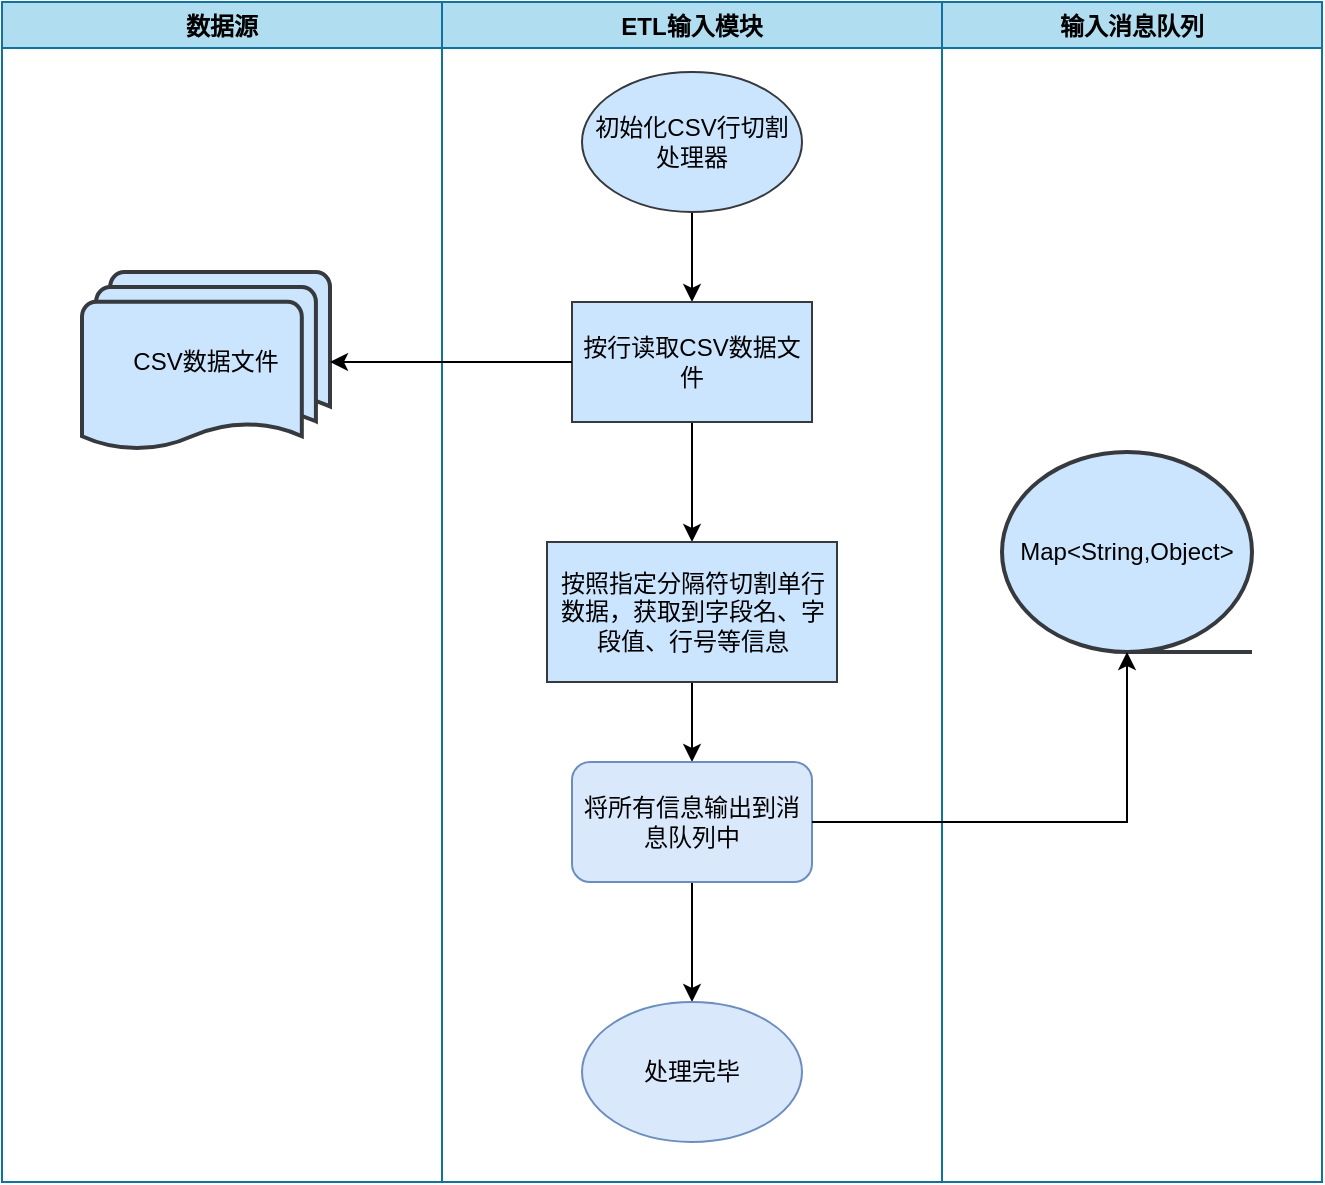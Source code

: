 <mxfile version="12.4.3" type="github" pages="2">
  <diagram id="vmj1InUa-F-kXhf0yk-W" name=" CSV行切割处理器">
    <mxGraphModel dx="1102" dy="582" grid="1" gridSize="10" guides="1" tooltips="1" connect="1" arrows="1" fold="1" page="1" pageScale="1" pageWidth="3300" pageHeight="4681" math="0" shadow="0">
      <root>
        <mxCell id="ilBS5IOzWzwJCT2fAS7X-0"/>
        <mxCell id="ilBS5IOzWzwJCT2fAS7X-1" parent="ilBS5IOzWzwJCT2fAS7X-0"/>
        <mxCell id="ilBS5IOzWzwJCT2fAS7X-18" value="数据源" style="swimlane;fillColor=#b1ddf0;strokeColor=#10739e;" vertex="1" parent="ilBS5IOzWzwJCT2fAS7X-1">
          <mxGeometry x="260" y="220" width="220" height="590" as="geometry"/>
        </mxCell>
        <mxCell id="ilBS5IOzWzwJCT2fAS7X-19" value="CSV数据文件" style="strokeWidth=2;html=1;shape=mxgraph.flowchart.multi-document;whiteSpace=wrap;fillColor=#cce5ff;strokeColor=#36393d;" vertex="1" parent="ilBS5IOzWzwJCT2fAS7X-18">
          <mxGeometry x="40" y="135" width="124" height="90" as="geometry"/>
        </mxCell>
        <mxCell id="ilBS5IOzWzwJCT2fAS7X-20" value="ETL输入模块" style="swimlane;fillColor=#b1ddf0;strokeColor=#10739e;" vertex="1" parent="ilBS5IOzWzwJCT2fAS7X-1">
          <mxGeometry x="480" y="220" width="250" height="590" as="geometry"/>
        </mxCell>
        <mxCell id="ilBS5IOzWzwJCT2fAS7X-29" style="edgeStyle=orthogonalEdgeStyle;rounded=0;orthogonalLoop=1;jettySize=auto;html=1;entryX=0.5;entryY=0;entryDx=0;entryDy=0;" edge="1" parent="ilBS5IOzWzwJCT2fAS7X-20" source="ilBS5IOzWzwJCT2fAS7X-27" target="ilBS5IOzWzwJCT2fAS7X-28">
          <mxGeometry relative="1" as="geometry"/>
        </mxCell>
        <mxCell id="ilBS5IOzWzwJCT2fAS7X-27" value="初始化CSV行切割处理器" style="ellipse;whiteSpace=wrap;html=1;fillColor=#cce5ff;strokeColor=#36393d;" vertex="1" parent="ilBS5IOzWzwJCT2fAS7X-20">
          <mxGeometry x="70" y="35" width="110" height="70" as="geometry"/>
        </mxCell>
        <mxCell id="ilBS5IOzWzwJCT2fAS7X-32" style="edgeStyle=orthogonalEdgeStyle;rounded=0;orthogonalLoop=1;jettySize=auto;html=1;entryX=0.5;entryY=0;entryDx=0;entryDy=0;" edge="1" parent="ilBS5IOzWzwJCT2fAS7X-20" source="ilBS5IOzWzwJCT2fAS7X-28" target="ilBS5IOzWzwJCT2fAS7X-31">
          <mxGeometry relative="1" as="geometry"/>
        </mxCell>
        <mxCell id="ilBS5IOzWzwJCT2fAS7X-28" value="按行读取CSV数据文件" style="whiteSpace=wrap;html=1;fillColor=#cce5ff;strokeColor=#36393d;" vertex="1" parent="ilBS5IOzWzwJCT2fAS7X-20">
          <mxGeometry x="65" y="150" width="120" height="60" as="geometry"/>
        </mxCell>
        <mxCell id="ilBS5IOzWzwJCT2fAS7X-34" style="edgeStyle=orthogonalEdgeStyle;rounded=0;orthogonalLoop=1;jettySize=auto;html=1;entryX=0.5;entryY=0;entryDx=0;entryDy=0;" edge="1" parent="ilBS5IOzWzwJCT2fAS7X-20" source="ilBS5IOzWzwJCT2fAS7X-31" target="ilBS5IOzWzwJCT2fAS7X-33">
          <mxGeometry relative="1" as="geometry"/>
        </mxCell>
        <mxCell id="ilBS5IOzWzwJCT2fAS7X-31" value="按照指定分隔符切割单行数据，获取到字段名、字段值、行号等信息" style="whiteSpace=wrap;html=1;fillColor=#cce5ff;strokeColor=#36393d;" vertex="1" parent="ilBS5IOzWzwJCT2fAS7X-20">
          <mxGeometry x="52.5" y="270" width="145" height="70" as="geometry"/>
        </mxCell>
        <mxCell id="ilBS5IOzWzwJCT2fAS7X-39" style="edgeStyle=orthogonalEdgeStyle;rounded=0;orthogonalLoop=1;jettySize=auto;html=1;entryX=0.5;entryY=0;entryDx=0;entryDy=0;" edge="1" parent="ilBS5IOzWzwJCT2fAS7X-20" source="ilBS5IOzWzwJCT2fAS7X-33" target="ilBS5IOzWzwJCT2fAS7X-41">
          <mxGeometry relative="1" as="geometry">
            <mxPoint x="125" y="480" as="targetPoint"/>
          </mxGeometry>
        </mxCell>
        <mxCell id="ilBS5IOzWzwJCT2fAS7X-33" value="将所有信息输出到消息队列中" style="rounded=1;whiteSpace=wrap;html=1;fillColor=#dae8fc;strokeColor=#6c8ebf;" vertex="1" parent="ilBS5IOzWzwJCT2fAS7X-20">
          <mxGeometry x="65" y="380" width="120" height="60" as="geometry"/>
        </mxCell>
        <mxCell id="ilBS5IOzWzwJCT2fAS7X-41" value="处理完毕" style="ellipse;whiteSpace=wrap;html=1;fillColor=#dae8fc;strokeColor=#6c8ebf;" vertex="1" parent="ilBS5IOzWzwJCT2fAS7X-20">
          <mxGeometry x="70" y="500" width="110" height="70" as="geometry"/>
        </mxCell>
        <mxCell id="ilBS5IOzWzwJCT2fAS7X-22" value="输入消息队列" style="swimlane;fillColor=#b1ddf0;strokeColor=#10739e;" vertex="1" parent="ilBS5IOzWzwJCT2fAS7X-1">
          <mxGeometry x="730" y="220" width="190" height="590" as="geometry"/>
        </mxCell>
        <mxCell id="ilBS5IOzWzwJCT2fAS7X-36" value="Map&amp;lt;String,Object&amp;gt;" style="strokeWidth=2;html=1;shape=mxgraph.flowchart.sequential_data;whiteSpace=wrap;fillColor=#cce5ff;strokeColor=#36393d;" vertex="1" parent="ilBS5IOzWzwJCT2fAS7X-22">
          <mxGeometry x="30" y="225" width="125" height="100" as="geometry"/>
        </mxCell>
        <mxCell id="ilBS5IOzWzwJCT2fAS7X-30" style="edgeStyle=orthogonalEdgeStyle;rounded=0;orthogonalLoop=1;jettySize=auto;html=1;entryX=1;entryY=0.5;entryDx=0;entryDy=0;entryPerimeter=0;" edge="1" parent="ilBS5IOzWzwJCT2fAS7X-1" source="ilBS5IOzWzwJCT2fAS7X-28" target="ilBS5IOzWzwJCT2fAS7X-19">
          <mxGeometry relative="1" as="geometry"/>
        </mxCell>
        <mxCell id="ilBS5IOzWzwJCT2fAS7X-37" style="edgeStyle=orthogonalEdgeStyle;rounded=0;orthogonalLoop=1;jettySize=auto;html=1;entryX=0.5;entryY=1;entryDx=0;entryDy=0;entryPerimeter=0;" edge="1" parent="ilBS5IOzWzwJCT2fAS7X-1" source="ilBS5IOzWzwJCT2fAS7X-33" target="ilBS5IOzWzwJCT2fAS7X-36">
          <mxGeometry relative="1" as="geometry"/>
        </mxCell>
      </root>
    </mxGraphModel>
  </diagram>
  <diagram id="QK4SYE3_93_N6T92J-37" name="ETL解析模块">
    <mxGraphModel dx="1102" dy="582" grid="1" gridSize="10" guides="1" tooltips="1" connect="1" arrows="1" fold="1" page="1" pageScale="1" pageWidth="827" pageHeight="1169" background="#FFFFFF" math="0" shadow="0">
      <root>
        <mxCell id="kBmMX7nffdBsAzFuXpu_-0"/>
        <mxCell id="kBmMX7nffdBsAzFuXpu_-1" parent="kBmMX7nffdBsAzFuXpu_-0"/>
        <mxCell id="kBmMX7nffdBsAzFuXpu_-2" value="原始消息事件推送" style="edgeStyle=orthogonalEdgeStyle;rounded=0;orthogonalLoop=1;jettySize=auto;fontSize=12;fontColor=#000000;" parent="kBmMX7nffdBsAzFuXpu_-1" source="kBmMX7nffdBsAzFuXpu_-3" target="kBmMX7nffdBsAzFuXpu_-5" edge="1">
          <mxGeometry relative="1" as="geometry"/>
        </mxCell>
        <mxCell id="kBmMX7nffdBsAzFuXpu_-3" value="数据源" style="rounded=0;whiteSpace=wrap;html=1;labelBackgroundColor=none;fillColor=#3399FF;strokeColor=#6c8ebf;fontColor=#FFFFFF;" parent="kBmMX7nffdBsAzFuXpu_-1" vertex="1">
          <mxGeometry x="200" y="210" width="440" height="40" as="geometry"/>
        </mxCell>
        <mxCell id="kBmMX7nffdBsAzFuXpu_-4" value="解析前消息事件推送" style="edgeStyle=orthogonalEdgeStyle;rounded=0;orthogonalLoop=1;jettySize=auto;html=0;fontSize=12;fontColor=#000000;" parent="kBmMX7nffdBsAzFuXpu_-1" source="kBmMX7nffdBsAzFuXpu_-5" target="kBmMX7nffdBsAzFuXpu_-8" edge="1">
          <mxGeometry relative="1" as="geometry"/>
        </mxCell>
        <mxCell id="kBmMX7nffdBsAzFuXpu_-5" value="输入消息队列" style="strokeWidth=2;html=1;shape=mxgraph.flowchart.sequential_data;whiteSpace=wrap;fillColor=#1ba1e2;strokeColor=#006EAF;fontColor=#ffffff;" parent="kBmMX7nffdBsAzFuXpu_-1" vertex="1">
          <mxGeometry x="290" y="310" width="260" height="70" as="geometry"/>
        </mxCell>
        <mxCell id="kBmMX7nffdBsAzFuXpu_-6" value="ETL解析模块数据流" style="text;html=1;strokeColor=none;fillColor=none;align=center;verticalAlign=middle;whiteSpace=wrap;rounded=0;fontSize=28;fontStyle=0;labelBackgroundColor=#FFFFFF;fontColor=#000000;" parent="kBmMX7nffdBsAzFuXpu_-1" vertex="1">
          <mxGeometry x="260" y="120" width="320" height="60" as="geometry"/>
        </mxCell>
        <mxCell id="kBmMX7nffdBsAzFuXpu_-7" value="解析后消息事件推送" style="edgeStyle=orthogonalEdgeStyle;rounded=0;orthogonalLoop=1;jettySize=auto;html=0;fontSize=12;fontColor=#000000;" parent="kBmMX7nffdBsAzFuXpu_-1" source="kBmMX7nffdBsAzFuXpu_-8" target="kBmMX7nffdBsAzFuXpu_-14" edge="1">
          <mxGeometry relative="1" as="geometry"/>
        </mxCell>
        <mxCell id="kBmMX7nffdBsAzFuXpu_-8" value="" style="rounded=0;whiteSpace=wrap;html=1;labelBackgroundColor=#12AAB5;fontSize=12;" parent="kBmMX7nffdBsAzFuXpu_-1" vertex="1">
          <mxGeometry x="135" y="450" width="570" height="120" as="geometry"/>
        </mxCell>
        <mxCell id="kBmMX7nffdBsAzFuXpu_-9" value="URL编解码" style="shape=process;whiteSpace=wrap;html=1;backgroundOutline=1;labelBackgroundColor=none;fontSize=12;fontColor=#FFFFFF;rounded=0;strokeColor=#6c8ebf;fillColor=#3399FF;" parent="kBmMX7nffdBsAzFuXpu_-1" vertex="1">
          <mxGeometry x="155" y="480" width="120" height="60" as="geometry"/>
        </mxCell>
        <mxCell id="kBmMX7nffdBsAzFuXpu_-10" value="IP段匹配解析" style="shape=process;whiteSpace=wrap;html=1;backgroundOutline=1;labelBackgroundColor=none;fontSize=12;fontColor=#FFFFFF;rounded=0;strokeColor=#6c8ebf;fillColor=#3399FF;" parent="kBmMX7nffdBsAzFuXpu_-1" vertex="1">
          <mxGeometry x="293" y="480" width="120" height="60" as="geometry"/>
        </mxCell>
        <mxCell id="kBmMX7nffdBsAzFuXpu_-11" value="中文乱码检测" style="shape=process;whiteSpace=wrap;html=1;backgroundOutline=1;labelBackgroundColor=none;fontSize=12;fontColor=#FFFFFF;rounded=0;strokeColor=#6c8ebf;fillColor=#3399FF;" parent="kBmMX7nffdBsAzFuXpu_-1" vertex="1">
          <mxGeometry x="429" y="480" width="120" height="60" as="geometry"/>
        </mxCell>
        <mxCell id="kBmMX7nffdBsAzFuXpu_-12" value="不定字段个数" style="shape=process;whiteSpace=wrap;html=1;backgroundOutline=1;labelBackgroundColor=none;fontSize=12;fontColor=#FFFFFF;rounded=0;strokeColor=#6c8ebf;fillColor=#3399FF;" parent="kBmMX7nffdBsAzFuXpu_-1" vertex="1">
          <mxGeometry x="565" y="480" width="120" height="60" as="geometry"/>
        </mxCell>
        <mxCell id="kBmMX7nffdBsAzFuXpu_-13" value="输出消息事件推送" style="edgeStyle=orthogonalEdgeStyle;rounded=0;orthogonalLoop=1;jettySize=auto;html=0;fontSize=12;fontColor=#000000;" parent="kBmMX7nffdBsAzFuXpu_-1" source="kBmMX7nffdBsAzFuXpu_-14" target="kBmMX7nffdBsAzFuXpu_-15" edge="1">
          <mxGeometry relative="1" as="geometry"/>
        </mxCell>
        <mxCell id="kBmMX7nffdBsAzFuXpu_-14" value="输出消息队列" style="strokeWidth=2;html=1;shape=mxgraph.flowchart.sequential_data;whiteSpace=wrap;fillColor=#1ba1e2;strokeColor=#006EAF;fontColor=#ffffff;" parent="kBmMX7nffdBsAzFuXpu_-1" vertex="1">
          <mxGeometry x="290" y="650" width="260" height="70" as="geometry"/>
        </mxCell>
        <mxCell id="kBmMX7nffdBsAzFuXpu_-15" value="存储数据" style="shape=dataStorage;whiteSpace=wrap;html=1;labelBackgroundColor=none;fontSize=12;fillColor=#3399FF;strokeColor=#6c8ebf;rounded=0;fontColor=#FFFFFF;" parent="kBmMX7nffdBsAzFuXpu_-1" vertex="1">
          <mxGeometry x="140" y="770" width="560" height="50" as="geometry"/>
        </mxCell>
      </root>
    </mxGraphModel>
  </diagram>
</mxfile>
